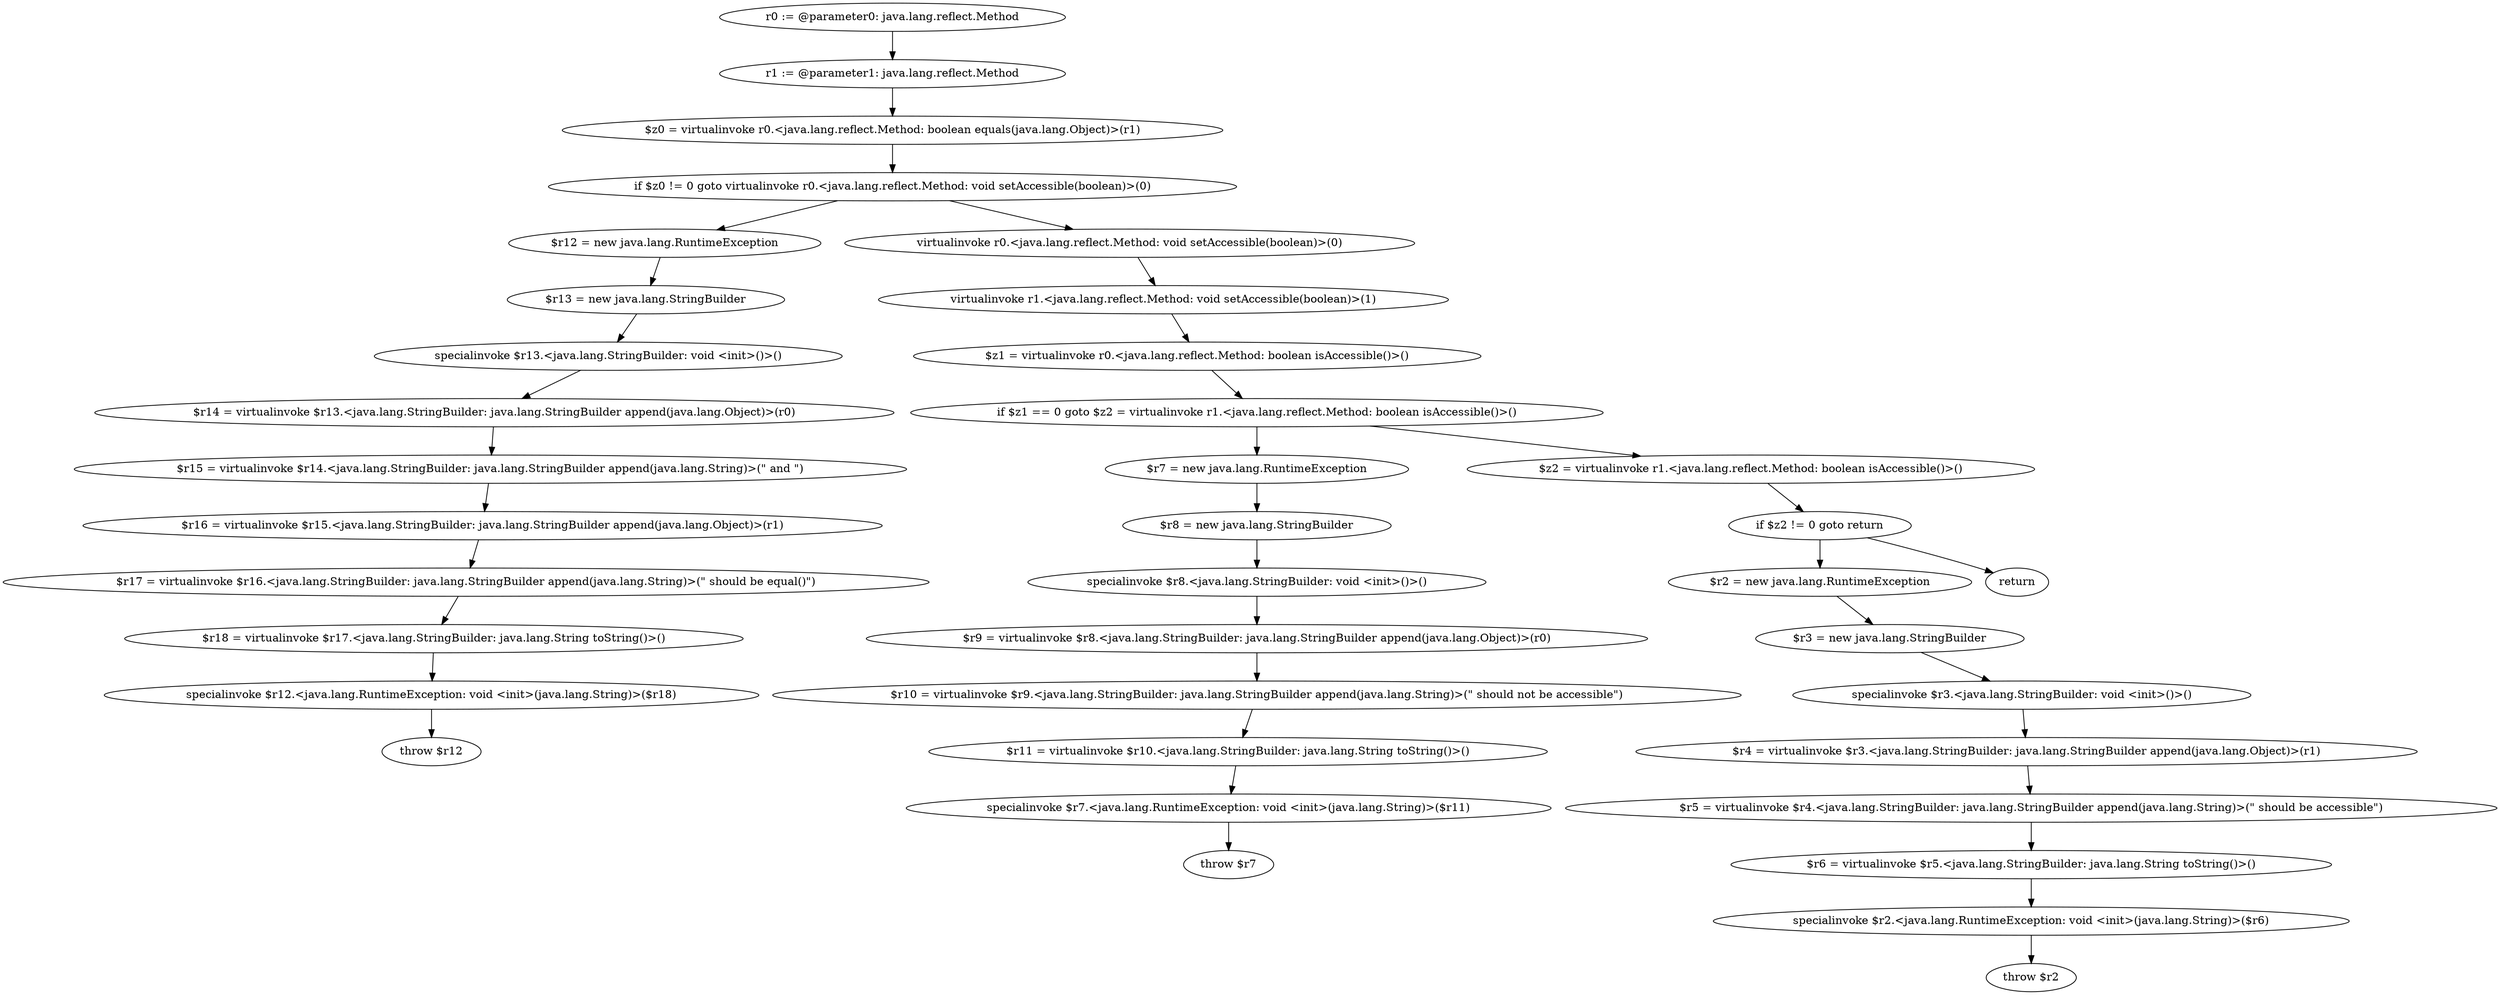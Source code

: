 digraph "unitGraph" {
    "r0 := @parameter0: java.lang.reflect.Method"
    "r1 := @parameter1: java.lang.reflect.Method"
    "$z0 = virtualinvoke r0.<java.lang.reflect.Method: boolean equals(java.lang.Object)>(r1)"
    "if $z0 != 0 goto virtualinvoke r0.<java.lang.reflect.Method: void setAccessible(boolean)>(0)"
    "$r12 = new java.lang.RuntimeException"
    "$r13 = new java.lang.StringBuilder"
    "specialinvoke $r13.<java.lang.StringBuilder: void <init>()>()"
    "$r14 = virtualinvoke $r13.<java.lang.StringBuilder: java.lang.StringBuilder append(java.lang.Object)>(r0)"
    "$r15 = virtualinvoke $r14.<java.lang.StringBuilder: java.lang.StringBuilder append(java.lang.String)>(\" and \")"
    "$r16 = virtualinvoke $r15.<java.lang.StringBuilder: java.lang.StringBuilder append(java.lang.Object)>(r1)"
    "$r17 = virtualinvoke $r16.<java.lang.StringBuilder: java.lang.StringBuilder append(java.lang.String)>(\" should be equal()\")"
    "$r18 = virtualinvoke $r17.<java.lang.StringBuilder: java.lang.String toString()>()"
    "specialinvoke $r12.<java.lang.RuntimeException: void <init>(java.lang.String)>($r18)"
    "throw $r12"
    "virtualinvoke r0.<java.lang.reflect.Method: void setAccessible(boolean)>(0)"
    "virtualinvoke r1.<java.lang.reflect.Method: void setAccessible(boolean)>(1)"
    "$z1 = virtualinvoke r0.<java.lang.reflect.Method: boolean isAccessible()>()"
    "if $z1 == 0 goto $z2 = virtualinvoke r1.<java.lang.reflect.Method: boolean isAccessible()>()"
    "$r7 = new java.lang.RuntimeException"
    "$r8 = new java.lang.StringBuilder"
    "specialinvoke $r8.<java.lang.StringBuilder: void <init>()>()"
    "$r9 = virtualinvoke $r8.<java.lang.StringBuilder: java.lang.StringBuilder append(java.lang.Object)>(r0)"
    "$r10 = virtualinvoke $r9.<java.lang.StringBuilder: java.lang.StringBuilder append(java.lang.String)>(\" should not be accessible\")"
    "$r11 = virtualinvoke $r10.<java.lang.StringBuilder: java.lang.String toString()>()"
    "specialinvoke $r7.<java.lang.RuntimeException: void <init>(java.lang.String)>($r11)"
    "throw $r7"
    "$z2 = virtualinvoke r1.<java.lang.reflect.Method: boolean isAccessible()>()"
    "if $z2 != 0 goto return"
    "$r2 = new java.lang.RuntimeException"
    "$r3 = new java.lang.StringBuilder"
    "specialinvoke $r3.<java.lang.StringBuilder: void <init>()>()"
    "$r4 = virtualinvoke $r3.<java.lang.StringBuilder: java.lang.StringBuilder append(java.lang.Object)>(r1)"
    "$r5 = virtualinvoke $r4.<java.lang.StringBuilder: java.lang.StringBuilder append(java.lang.String)>(\" should be accessible\")"
    "$r6 = virtualinvoke $r5.<java.lang.StringBuilder: java.lang.String toString()>()"
    "specialinvoke $r2.<java.lang.RuntimeException: void <init>(java.lang.String)>($r6)"
    "throw $r2"
    "return"
    "r0 := @parameter0: java.lang.reflect.Method"->"r1 := @parameter1: java.lang.reflect.Method";
    "r1 := @parameter1: java.lang.reflect.Method"->"$z0 = virtualinvoke r0.<java.lang.reflect.Method: boolean equals(java.lang.Object)>(r1)";
    "$z0 = virtualinvoke r0.<java.lang.reflect.Method: boolean equals(java.lang.Object)>(r1)"->"if $z0 != 0 goto virtualinvoke r0.<java.lang.reflect.Method: void setAccessible(boolean)>(0)";
    "if $z0 != 0 goto virtualinvoke r0.<java.lang.reflect.Method: void setAccessible(boolean)>(0)"->"$r12 = new java.lang.RuntimeException";
    "if $z0 != 0 goto virtualinvoke r0.<java.lang.reflect.Method: void setAccessible(boolean)>(0)"->"virtualinvoke r0.<java.lang.reflect.Method: void setAccessible(boolean)>(0)";
    "$r12 = new java.lang.RuntimeException"->"$r13 = new java.lang.StringBuilder";
    "$r13 = new java.lang.StringBuilder"->"specialinvoke $r13.<java.lang.StringBuilder: void <init>()>()";
    "specialinvoke $r13.<java.lang.StringBuilder: void <init>()>()"->"$r14 = virtualinvoke $r13.<java.lang.StringBuilder: java.lang.StringBuilder append(java.lang.Object)>(r0)";
    "$r14 = virtualinvoke $r13.<java.lang.StringBuilder: java.lang.StringBuilder append(java.lang.Object)>(r0)"->"$r15 = virtualinvoke $r14.<java.lang.StringBuilder: java.lang.StringBuilder append(java.lang.String)>(\" and \")";
    "$r15 = virtualinvoke $r14.<java.lang.StringBuilder: java.lang.StringBuilder append(java.lang.String)>(\" and \")"->"$r16 = virtualinvoke $r15.<java.lang.StringBuilder: java.lang.StringBuilder append(java.lang.Object)>(r1)";
    "$r16 = virtualinvoke $r15.<java.lang.StringBuilder: java.lang.StringBuilder append(java.lang.Object)>(r1)"->"$r17 = virtualinvoke $r16.<java.lang.StringBuilder: java.lang.StringBuilder append(java.lang.String)>(\" should be equal()\")";
    "$r17 = virtualinvoke $r16.<java.lang.StringBuilder: java.lang.StringBuilder append(java.lang.String)>(\" should be equal()\")"->"$r18 = virtualinvoke $r17.<java.lang.StringBuilder: java.lang.String toString()>()";
    "$r18 = virtualinvoke $r17.<java.lang.StringBuilder: java.lang.String toString()>()"->"specialinvoke $r12.<java.lang.RuntimeException: void <init>(java.lang.String)>($r18)";
    "specialinvoke $r12.<java.lang.RuntimeException: void <init>(java.lang.String)>($r18)"->"throw $r12";
    "virtualinvoke r0.<java.lang.reflect.Method: void setAccessible(boolean)>(0)"->"virtualinvoke r1.<java.lang.reflect.Method: void setAccessible(boolean)>(1)";
    "virtualinvoke r1.<java.lang.reflect.Method: void setAccessible(boolean)>(1)"->"$z1 = virtualinvoke r0.<java.lang.reflect.Method: boolean isAccessible()>()";
    "$z1 = virtualinvoke r0.<java.lang.reflect.Method: boolean isAccessible()>()"->"if $z1 == 0 goto $z2 = virtualinvoke r1.<java.lang.reflect.Method: boolean isAccessible()>()";
    "if $z1 == 0 goto $z2 = virtualinvoke r1.<java.lang.reflect.Method: boolean isAccessible()>()"->"$r7 = new java.lang.RuntimeException";
    "if $z1 == 0 goto $z2 = virtualinvoke r1.<java.lang.reflect.Method: boolean isAccessible()>()"->"$z2 = virtualinvoke r1.<java.lang.reflect.Method: boolean isAccessible()>()";
    "$r7 = new java.lang.RuntimeException"->"$r8 = new java.lang.StringBuilder";
    "$r8 = new java.lang.StringBuilder"->"specialinvoke $r8.<java.lang.StringBuilder: void <init>()>()";
    "specialinvoke $r8.<java.lang.StringBuilder: void <init>()>()"->"$r9 = virtualinvoke $r8.<java.lang.StringBuilder: java.lang.StringBuilder append(java.lang.Object)>(r0)";
    "$r9 = virtualinvoke $r8.<java.lang.StringBuilder: java.lang.StringBuilder append(java.lang.Object)>(r0)"->"$r10 = virtualinvoke $r9.<java.lang.StringBuilder: java.lang.StringBuilder append(java.lang.String)>(\" should not be accessible\")";
    "$r10 = virtualinvoke $r9.<java.lang.StringBuilder: java.lang.StringBuilder append(java.lang.String)>(\" should not be accessible\")"->"$r11 = virtualinvoke $r10.<java.lang.StringBuilder: java.lang.String toString()>()";
    "$r11 = virtualinvoke $r10.<java.lang.StringBuilder: java.lang.String toString()>()"->"specialinvoke $r7.<java.lang.RuntimeException: void <init>(java.lang.String)>($r11)";
    "specialinvoke $r7.<java.lang.RuntimeException: void <init>(java.lang.String)>($r11)"->"throw $r7";
    "$z2 = virtualinvoke r1.<java.lang.reflect.Method: boolean isAccessible()>()"->"if $z2 != 0 goto return";
    "if $z2 != 0 goto return"->"$r2 = new java.lang.RuntimeException";
    "if $z2 != 0 goto return"->"return";
    "$r2 = new java.lang.RuntimeException"->"$r3 = new java.lang.StringBuilder";
    "$r3 = new java.lang.StringBuilder"->"specialinvoke $r3.<java.lang.StringBuilder: void <init>()>()";
    "specialinvoke $r3.<java.lang.StringBuilder: void <init>()>()"->"$r4 = virtualinvoke $r3.<java.lang.StringBuilder: java.lang.StringBuilder append(java.lang.Object)>(r1)";
    "$r4 = virtualinvoke $r3.<java.lang.StringBuilder: java.lang.StringBuilder append(java.lang.Object)>(r1)"->"$r5 = virtualinvoke $r4.<java.lang.StringBuilder: java.lang.StringBuilder append(java.lang.String)>(\" should be accessible\")";
    "$r5 = virtualinvoke $r4.<java.lang.StringBuilder: java.lang.StringBuilder append(java.lang.String)>(\" should be accessible\")"->"$r6 = virtualinvoke $r5.<java.lang.StringBuilder: java.lang.String toString()>()";
    "$r6 = virtualinvoke $r5.<java.lang.StringBuilder: java.lang.String toString()>()"->"specialinvoke $r2.<java.lang.RuntimeException: void <init>(java.lang.String)>($r6)";
    "specialinvoke $r2.<java.lang.RuntimeException: void <init>(java.lang.String)>($r6)"->"throw $r2";
}
